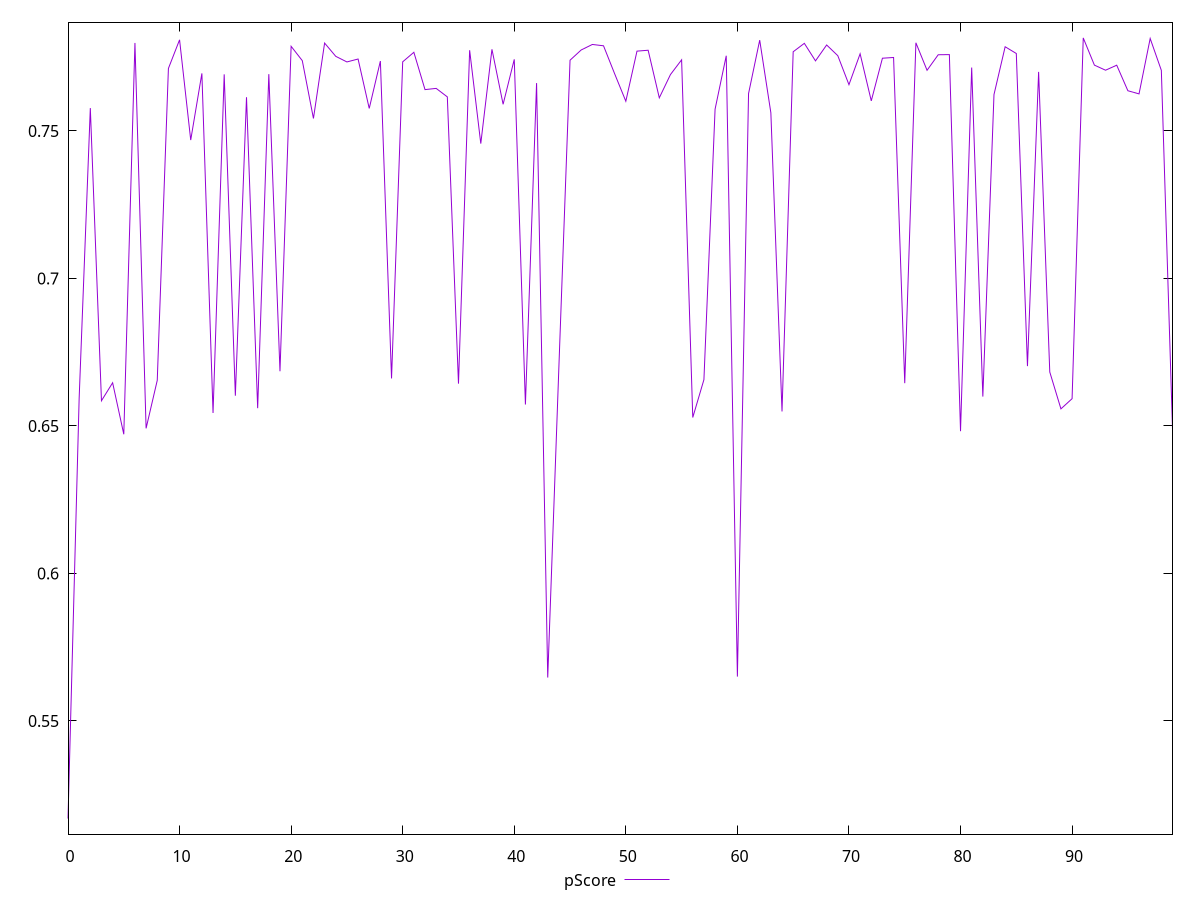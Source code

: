 reset

$pScore <<EOF
0 0.5169064002898659
1 0.6594130670990385
2 0.7577373295296547
3 0.6585322425107826
4 0.6646229487106587
5 0.6471648253010421
6 0.7798166482742718
7 0.6491659618184186
8 0.6654379315362254
9 0.771175138239634
10 0.7808750959168196
11 0.7468986530662021
12 0.7694954396248095
13 0.6543845388041448
14 0.7691814281851191
15 0.6602210215753206
16 0.7614201027594234
17 0.6559990458214564
18 0.7692451083211395
19 0.6685294898066088
20 0.7786706684925622
21 0.7738167987788732
22 0.7542189218773326
23 0.7797736632601107
24 0.7752758680165937
25 0.773376193195724
26 0.7743672392504716
27 0.7576144532047728
28 0.7736764854044839
29 0.6660836831254708
30 0.7734165824289201
31 0.7766492883141467
32 0.7639943535376216
33 0.7644107009228098
34 0.7615294937234061
35 0.6643113372779124
36 0.7773471435281916
37 0.7456898291163867
38 0.7776570400200404
39 0.7590235304299021
40 0.774253327369266
41 0.65725035545271
42 0.7662175483855358
43 0.5646918964136663
44 0.6699936672792753
45 0.77396647420363
46 0.7774384786459936
47 0.7793015183287327
48 0.7788498268712115
49 0.7693427567701594
50 0.7600534179245945
51 0.7770400666595
52 0.7773413557534065
53 0.7612131846698926
54 0.7690947286264251
55 0.7740962672697601
56 0.6528518210357565
57 0.6656800524884231
58 0.7573629006079365
59 0.7754758218005057
60 0.565025508034166
61 0.7626517304586571
62 0.7807703915461516
63 0.7561305184028013
64 0.654890920913918
65 0.7768256223231347
66 0.7796813693636268
67 0.7737393416608691
68 0.7791240128980531
69 0.7754982095614984
70 0.7656691708911141
71 0.7761428607847518
72 0.760182689031228
73 0.7746379116991807
74 0.7748871006018823
75 0.664476053623895
76 0.7798710066390533
77 0.7705464440906704
78 0.7758117256696911
79 0.7758646250727222
80 0.6482096388834515
81 0.771478683509812
82 0.6599293927621004
83 0.7623226602904124
84 0.7785223888574963
85 0.7762405903926033
86 0.6702736911006539
87 0.769999026634016
88 0.6682606959218027
89 0.6557740344272085
90 0.659228113714581
91 0.7815227336199034
92 0.7722951633926574
93 0.7705717988198707
94 0.772274759974867
95 0.7636142882021977
96 0.7625415344919109
97 0.781320071001847
98 0.7705217134063325
99 0.6490555634028301
EOF

set key outside below
set xrange [0:99]
set yrange [0.5116140736232652:0.7868150602865042]
set trange [0.5116140736232652:0.7868150602865042]
set terminal svg size 640, 500 enhanced background rgb 'white'
set output "report_00008_2021-01-22T20:58:29.167/speed-index/samples/pages+cached/pScore/values.svg"

plot $pScore title "pScore" with line

reset
